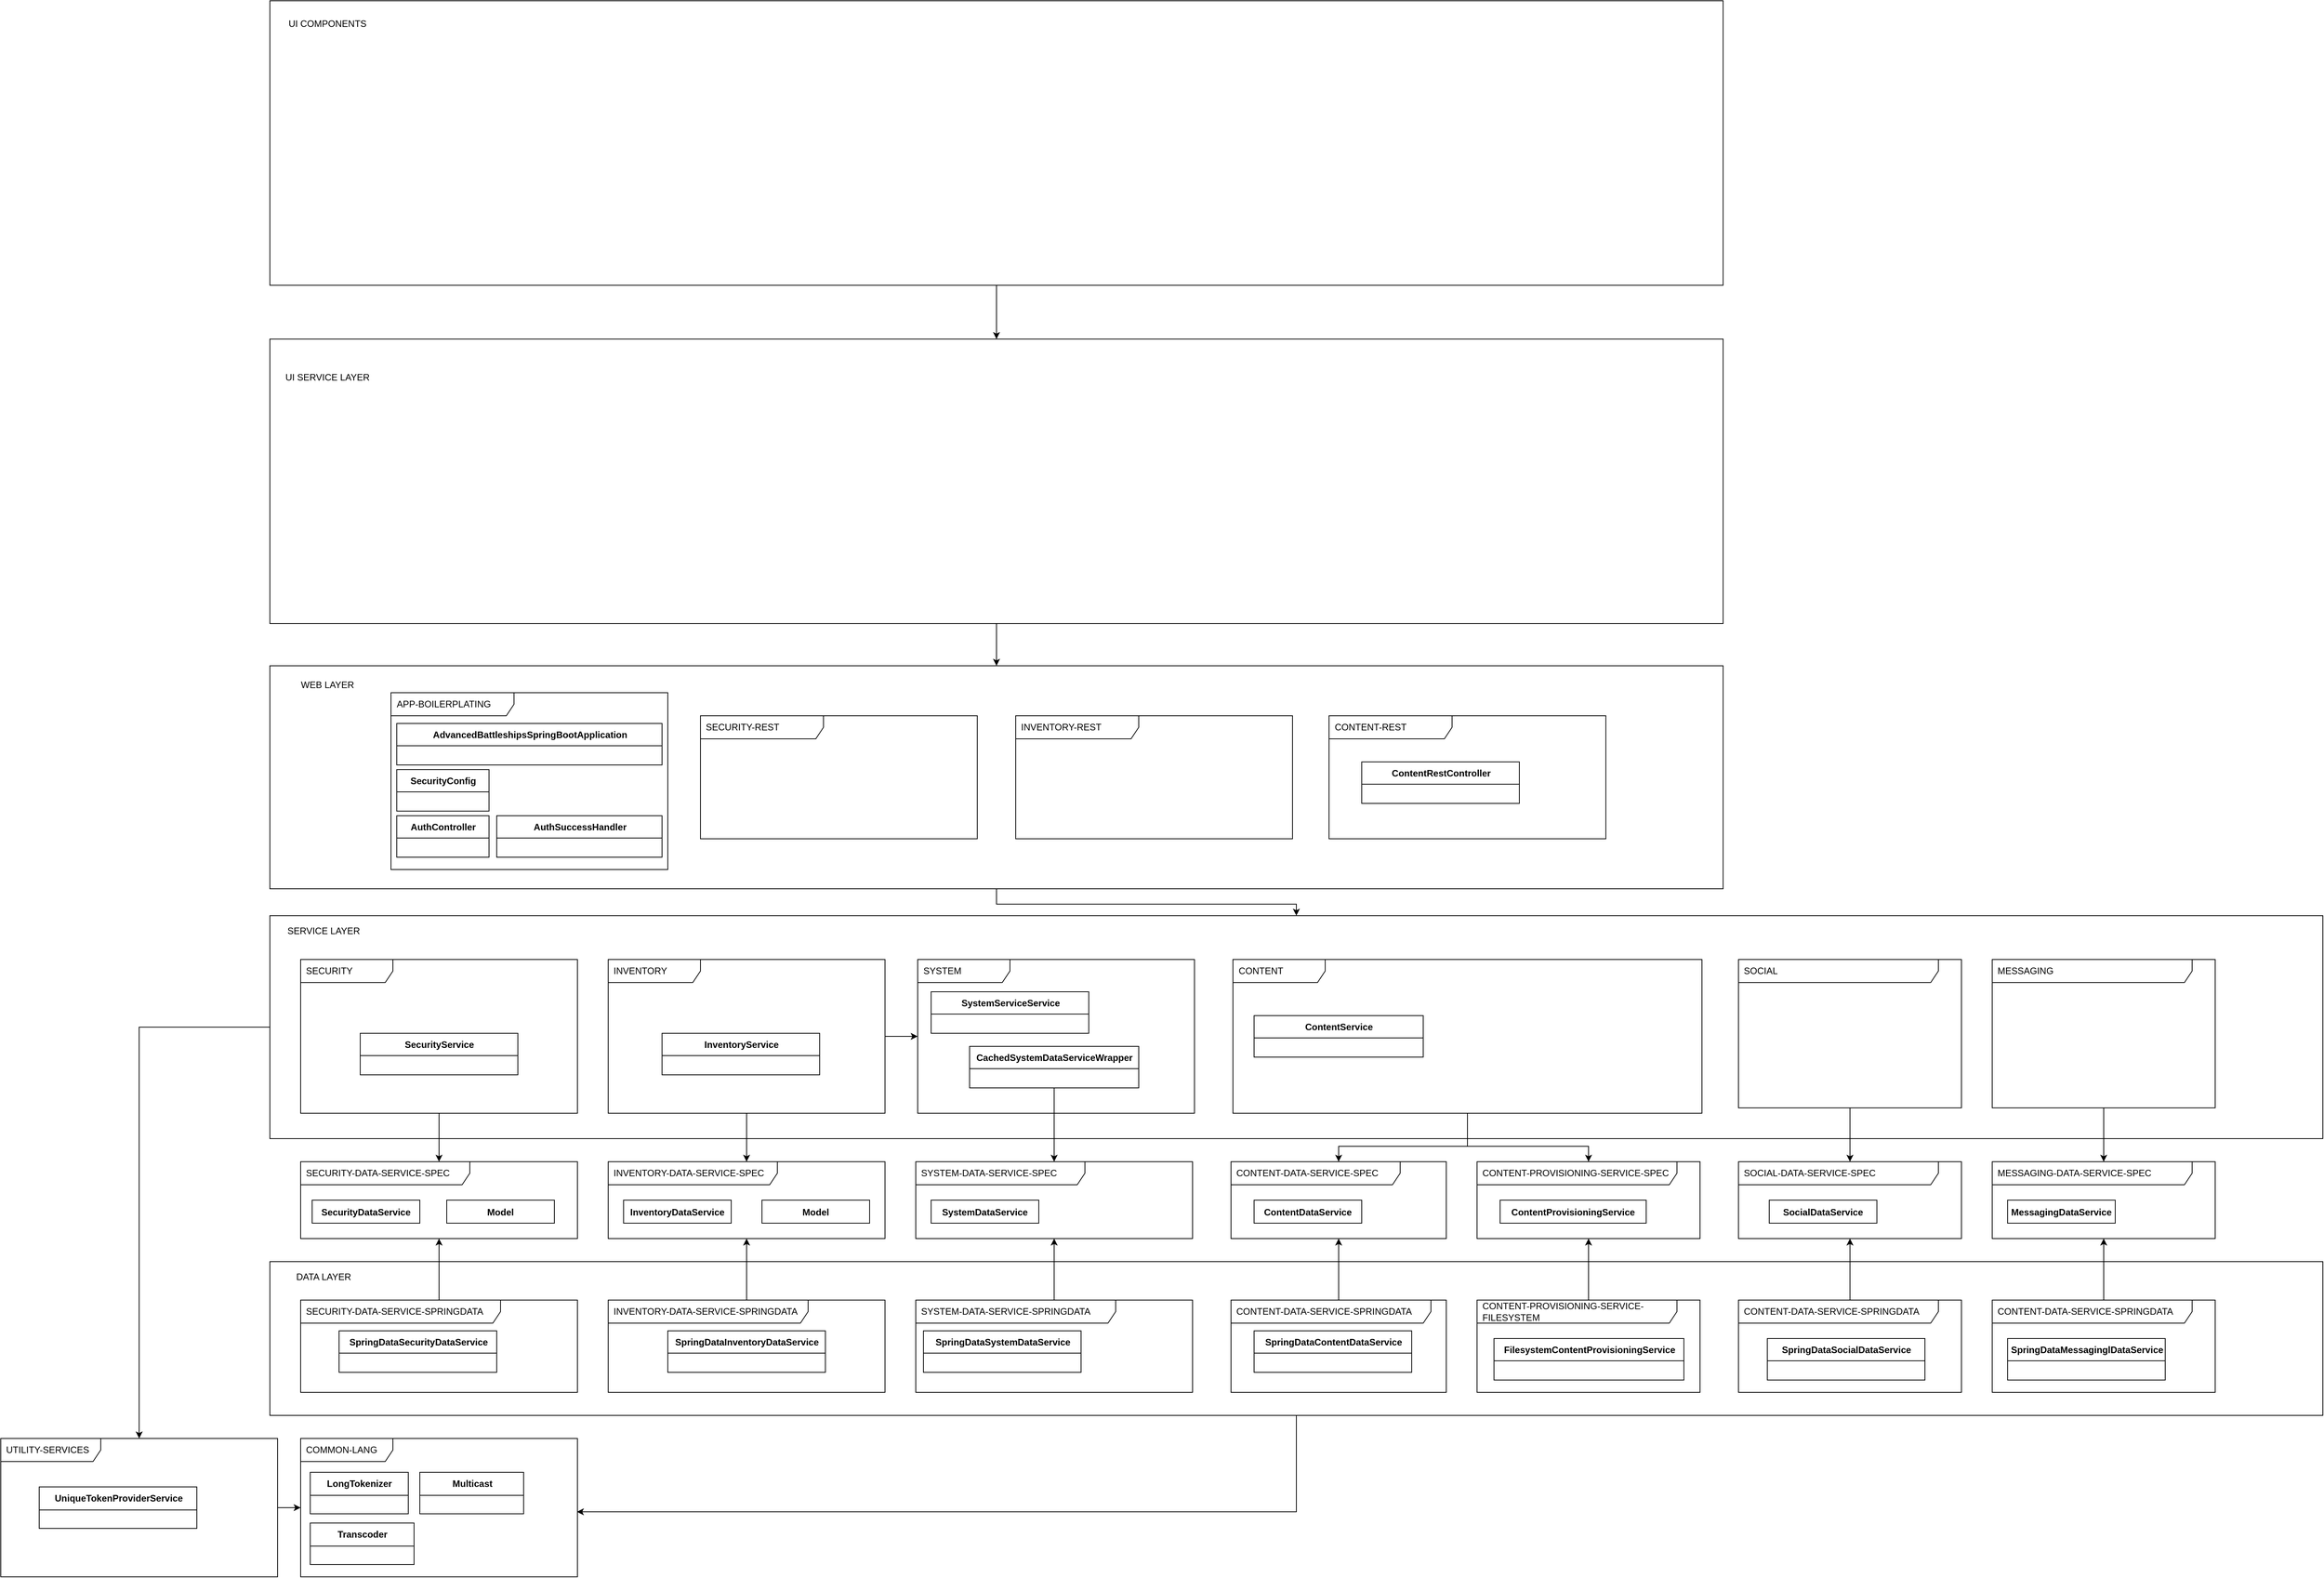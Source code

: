 <mxfile>
    <diagram id="OJGOcAma7YuwsuVDb4Vq" name="Page-1">
        <mxGraphModel dx="1774" dy="1618" grid="1" gridSize="10" guides="1" tooltips="1" connect="1" arrows="1" fold="1" page="1" pageScale="1" pageWidth="850" pageHeight="1100" math="0" shadow="0">
            <root>
                <mxCell id="0"/>
                <mxCell id="1" parent="0"/>
                <mxCell id="92" style="edgeStyle=orthogonalEdgeStyle;rounded=0;orthogonalLoop=1;jettySize=auto;html=1;" parent="1" source="89" target="50" edge="1">
                    <mxGeometry relative="1" as="geometry"/>
                </mxCell>
                <mxCell id="89" value="" style="rounded=0;whiteSpace=wrap;html=1;" parent="1" vertex="1">
                    <mxGeometry x="-430" y="-185" width="1890" height="290" as="geometry"/>
                </mxCell>
                <mxCell id="57" style="edgeStyle=orthogonalEdgeStyle;rounded=0;orthogonalLoop=1;jettySize=auto;html=1;entryX=0.998;entryY=0.53;entryDx=0;entryDy=0;entryPerimeter=0;" parent="1" source="54" target="2" edge="1">
                    <mxGeometry relative="1" as="geometry"/>
                </mxCell>
                <mxCell id="54" value="" style="rounded=0;whiteSpace=wrap;html=1;" parent="1" vertex="1">
                    <mxGeometry x="-430" y="590" width="2670" height="200" as="geometry"/>
                </mxCell>
                <mxCell id="52" style="edgeStyle=orthogonalEdgeStyle;rounded=0;orthogonalLoop=1;jettySize=auto;html=1;" parent="1" source="50" target="12" edge="1">
                    <mxGeometry relative="1" as="geometry">
                        <Array as="points">
                            <mxPoint x="-600" y="285"/>
                        </Array>
                    </mxGeometry>
                </mxCell>
                <mxCell id="50" value="" style="rounded=0;whiteSpace=wrap;html=1;" parent="1" vertex="1">
                    <mxGeometry x="-430" y="140" width="2670" height="290" as="geometry"/>
                </mxCell>
                <mxCell id="2" value="COMMON-LANG" style="shape=umlFrame;whiteSpace=wrap;html=1;width=120;height=30;boundedLbl=1;verticalAlign=middle;align=left;spacingLeft=5;" parent="1" vertex="1">
                    <mxGeometry x="-390" y="820" width="360" height="180" as="geometry"/>
                </mxCell>
                <mxCell id="9" style="edgeStyle=orthogonalEdgeStyle;rounded=0;orthogonalLoop=1;jettySize=auto;html=1;" parent="1" source="3" target="4" edge="1">
                    <mxGeometry relative="1" as="geometry"/>
                </mxCell>
                <mxCell id="3" value="SECURITY" style="shape=umlFrame;whiteSpace=wrap;html=1;width=120;height=30;boundedLbl=1;verticalAlign=middle;align=left;spacingLeft=5;" parent="1" vertex="1">
                    <mxGeometry x="-390" y="197" width="360" height="200" as="geometry"/>
                </mxCell>
                <mxCell id="4" value="SECURITY-DATA-SERVICE-SPEC" style="shape=umlFrame;whiteSpace=wrap;html=1;width=220;height=30;boundedLbl=1;verticalAlign=middle;align=left;spacingLeft=5;" parent="1" vertex="1">
                    <mxGeometry x="-390" y="460" width="360" height="100" as="geometry"/>
                </mxCell>
                <mxCell id="7" style="edgeStyle=orthogonalEdgeStyle;rounded=0;orthogonalLoop=1;jettySize=auto;html=1;" parent="1" source="5" target="4" edge="1">
                    <mxGeometry relative="1" as="geometry"/>
                </mxCell>
                <mxCell id="5" value="SECURITY-DATA-SERVICE-SPRINGDATA" style="shape=umlFrame;whiteSpace=wrap;html=1;width=260;height=30;boundedLbl=1;verticalAlign=middle;align=left;spacingLeft=5;" parent="1" vertex="1">
                    <mxGeometry x="-390" y="640" width="360" height="120" as="geometry"/>
                </mxCell>
                <mxCell id="6" value="APP-BOILERPLATING" style="shape=umlFrame;whiteSpace=wrap;html=1;width=160;height=30;boundedLbl=1;verticalAlign=middle;align=left;spacingLeft=5;" parent="1" vertex="1">
                    <mxGeometry x="-272.5" y="-150" width="360" height="230" as="geometry"/>
                </mxCell>
                <mxCell id="13" style="edgeStyle=orthogonalEdgeStyle;rounded=0;orthogonalLoop=1;jettySize=auto;html=1;" parent="1" source="12" target="2" edge="1">
                    <mxGeometry relative="1" as="geometry"/>
                </mxCell>
                <mxCell id="12" value="UTILITY-SERVICES" style="shape=umlFrame;whiteSpace=wrap;html=1;width=130;height=30;boundedLbl=1;verticalAlign=middle;align=left;spacingLeft=5;" parent="1" vertex="1">
                    <mxGeometry x="-780" y="820" width="360" height="180" as="geometry"/>
                </mxCell>
                <mxCell id="17" style="edgeStyle=orthogonalEdgeStyle;rounded=0;orthogonalLoop=1;jettySize=auto;html=1;" parent="1" source="15" target="16" edge="1">
                    <mxGeometry relative="1" as="geometry"/>
                </mxCell>
                <mxCell id="59" style="edgeStyle=orthogonalEdgeStyle;rounded=0;orthogonalLoop=1;jettySize=auto;html=1;" parent="1" source="15" target="58" edge="1">
                    <mxGeometry relative="1" as="geometry"/>
                </mxCell>
                <mxCell id="15" value="INVENTORY" style="shape=umlFrame;whiteSpace=wrap;html=1;width=120;height=30;boundedLbl=1;verticalAlign=middle;align=left;spacingLeft=5;" parent="1" vertex="1">
                    <mxGeometry x="10" y="197" width="360" height="200" as="geometry"/>
                </mxCell>
                <mxCell id="16" value="INVENTORY-DATA-SERVICE-SPEC" style="shape=umlFrame;whiteSpace=wrap;html=1;width=220;height=30;boundedLbl=1;verticalAlign=middle;align=left;spacingLeft=5;" parent="1" vertex="1">
                    <mxGeometry x="10" y="460" width="360" height="100" as="geometry"/>
                </mxCell>
                <mxCell id="53" style="edgeStyle=orthogonalEdgeStyle;rounded=0;orthogonalLoop=1;jettySize=auto;html=1;" parent="1" source="19" target="16" edge="1">
                    <mxGeometry relative="1" as="geometry"/>
                </mxCell>
                <mxCell id="19" value="INVENTORY-DATA-SERVICE-SPRINGDATA" style="shape=umlFrame;whiteSpace=wrap;html=1;width=260;height=30;boundedLbl=1;verticalAlign=middle;align=left;spacingLeft=5;" parent="1" vertex="1">
                    <mxGeometry x="10" y="640" width="360" height="120" as="geometry"/>
                </mxCell>
                <mxCell id="30" value="SpringDataInventoryDataService" style="swimlane;fontStyle=1;align=center;verticalAlign=middle;childLayout=stackLayout;horizontal=1;startSize=29;horizontalStack=0;resizeParent=1;resizeParentMax=0;resizeLast=0;collapsible=0;marginBottom=0;html=1;" parent="1" vertex="1">
                    <mxGeometry x="87.5" y="680" width="205" height="54" as="geometry"/>
                </mxCell>
                <mxCell id="34" value="InventoryDataService" style="fontStyle=1;" parent="1" vertex="1">
                    <mxGeometry x="30" y="510" width="140" height="30" as="geometry"/>
                </mxCell>
                <mxCell id="35" value="Model" style="fontStyle=1;" parent="1" vertex="1">
                    <mxGeometry x="210" y="510" width="140" height="30" as="geometry"/>
                </mxCell>
                <mxCell id="38" value="SecurityDataService" style="fontStyle=1;" parent="1" vertex="1">
                    <mxGeometry x="-375" y="510" width="140" height="30" as="geometry"/>
                </mxCell>
                <mxCell id="39" value="Model" style="fontStyle=1;" parent="1" vertex="1">
                    <mxGeometry x="-200" y="510" width="140" height="30" as="geometry"/>
                </mxCell>
                <mxCell id="40" value="SpringDataSecurityDataService" style="swimlane;fontStyle=1;align=center;verticalAlign=middle;childLayout=stackLayout;horizontal=1;startSize=29;horizontalStack=0;resizeParent=1;resizeParentMax=0;resizeLast=0;collapsible=0;marginBottom=0;html=1;" parent="1" vertex="1">
                    <mxGeometry x="-340" y="680" width="205" height="54" as="geometry"/>
                </mxCell>
                <mxCell id="41" value="UniqueTokenProviderService" style="swimlane;fontStyle=1;align=center;verticalAlign=middle;childLayout=stackLayout;horizontal=1;startSize=30;horizontalStack=0;resizeParent=1;resizeParentMax=0;resizeLast=0;collapsible=0;marginBottom=0;html=1;" parent="1" vertex="1">
                    <mxGeometry x="-730" y="883" width="205" height="54" as="geometry"/>
                </mxCell>
                <mxCell id="42" value="SecurityService" style="swimlane;fontStyle=1;align=center;verticalAlign=middle;childLayout=stackLayout;horizontal=1;startSize=29;horizontalStack=0;resizeParent=1;resizeParentMax=0;resizeLast=0;collapsible=0;marginBottom=0;html=1;" parent="1" vertex="1">
                    <mxGeometry x="-312.5" y="293" width="205" height="54" as="geometry"/>
                </mxCell>
                <mxCell id="43" value="InventoryService" style="swimlane;fontStyle=1;align=center;verticalAlign=middle;childLayout=stackLayout;horizontal=1;startSize=29;horizontalStack=0;resizeParent=1;resizeParentMax=0;resizeLast=0;collapsible=0;marginBottom=0;html=1;" parent="1" vertex="1">
                    <mxGeometry x="80" y="293" width="205" height="54" as="geometry"/>
                </mxCell>
                <mxCell id="45" value="LongTokenizer" style="swimlane;fontStyle=1;align=center;verticalAlign=middle;childLayout=stackLayout;horizontal=1;startSize=30;horizontalStack=0;resizeParent=1;resizeParentMax=0;resizeLast=0;collapsible=0;marginBottom=0;html=1;" parent="1" vertex="1">
                    <mxGeometry x="-377.5" y="864" width="127.5" height="54" as="geometry"/>
                </mxCell>
                <mxCell id="46" value="Multicast" style="swimlane;fontStyle=1;align=center;verticalAlign=middle;childLayout=stackLayout;horizontal=1;startSize=30;horizontalStack=0;resizeParent=1;resizeParentMax=0;resizeLast=0;collapsible=0;marginBottom=0;html=1;" parent="1" vertex="1">
                    <mxGeometry x="-235" y="864" width="135" height="54" as="geometry"/>
                </mxCell>
                <mxCell id="48" value="Transcoder" style="swimlane;fontStyle=1;align=center;verticalAlign=middle;childLayout=stackLayout;horizontal=1;startSize=30;horizontalStack=0;resizeParent=1;resizeParentMax=0;resizeLast=0;collapsible=0;marginBottom=0;html=1;" parent="1" vertex="1">
                    <mxGeometry x="-377.5" y="930" width="135" height="54" as="geometry"/>
                </mxCell>
                <mxCell id="51" value="SERVICE LAYER" style="text;html=1;strokeColor=none;fillColor=none;align=center;verticalAlign=middle;whiteSpace=wrap;rounded=0;" parent="1" vertex="1">
                    <mxGeometry x="-420" y="150" width="120" height="20" as="geometry"/>
                </mxCell>
                <mxCell id="55" value="DATA LAYER" style="text;html=1;strokeColor=none;fillColor=none;align=center;verticalAlign=middle;whiteSpace=wrap;rounded=0;" parent="1" vertex="1">
                    <mxGeometry x="-420" y="600" width="120" height="20" as="geometry"/>
                </mxCell>
                <mxCell id="58" value="SYSTEM" style="shape=umlFrame;whiteSpace=wrap;html=1;width=120;height=30;boundedLbl=1;verticalAlign=middle;align=left;spacingLeft=5;" parent="1" vertex="1">
                    <mxGeometry x="412.5" y="197" width="360" height="200" as="geometry"/>
                </mxCell>
                <mxCell id="60" value="SYSTEM-DATA-SERVICE-SPEC" style="shape=umlFrame;whiteSpace=wrap;html=1;width=220;height=30;boundedLbl=1;verticalAlign=middle;align=left;spacingLeft=5;" parent="1" vertex="1">
                    <mxGeometry x="410" y="460" width="360" height="100" as="geometry"/>
                </mxCell>
                <mxCell id="61" value="SystemDataService" style="fontStyle=1;" parent="1" vertex="1">
                    <mxGeometry x="430" y="510" width="140" height="30" as="geometry"/>
                </mxCell>
                <mxCell id="69" style="edgeStyle=orthogonalEdgeStyle;rounded=0;orthogonalLoop=1;jettySize=auto;html=1;" parent="1" source="63" target="60" edge="1">
                    <mxGeometry relative="1" as="geometry"/>
                </mxCell>
                <mxCell id="63" value="SYSTEM-DATA-SERVICE-SPRINGDATA" style="shape=umlFrame;whiteSpace=wrap;html=1;width=260;height=30;boundedLbl=1;verticalAlign=middle;align=left;spacingLeft=5;" parent="1" vertex="1">
                    <mxGeometry x="410" y="640" width="360" height="120" as="geometry"/>
                </mxCell>
                <mxCell id="66" value="SpringDataSystemDataService" style="swimlane;fontStyle=1;align=center;verticalAlign=middle;childLayout=stackLayout;horizontal=1;startSize=29;horizontalStack=0;resizeParent=1;resizeParentMax=0;resizeLast=0;collapsible=0;marginBottom=0;html=1;" parent="1" vertex="1">
                    <mxGeometry x="420" y="680" width="205" height="54" as="geometry"/>
                </mxCell>
                <mxCell id="67" value="SystemServiceService" style="swimlane;fontStyle=1;align=center;verticalAlign=middle;childLayout=stackLayout;horizontal=1;startSize=29;horizontalStack=0;resizeParent=1;resizeParentMax=0;resizeLast=0;collapsible=0;marginBottom=0;html=1;" parent="1" vertex="1">
                    <mxGeometry x="430" y="239" width="205" height="54" as="geometry"/>
                </mxCell>
                <mxCell id="101" style="edgeStyle=orthogonalEdgeStyle;rounded=0;orthogonalLoop=1;jettySize=auto;html=1;" parent="1" source="68" target="60" edge="1">
                    <mxGeometry relative="1" as="geometry"/>
                </mxCell>
                <mxCell id="68" value="CachedSystemDataServiceWrapper" style="swimlane;fontStyle=1;align=center;verticalAlign=middle;childLayout=stackLayout;horizontal=1;startSize=29;horizontalStack=0;resizeParent=1;resizeParentMax=0;resizeLast=0;collapsible=0;marginBottom=0;html=1;" parent="1" vertex="1">
                    <mxGeometry x="480" y="310" width="220" height="54" as="geometry"/>
                </mxCell>
                <mxCell id="77" style="edgeStyle=orthogonalEdgeStyle;rounded=0;orthogonalLoop=1;jettySize=auto;html=1;" parent="1" source="70" target="71" edge="1">
                    <mxGeometry relative="1" as="geometry">
                        <Array as="points">
                            <mxPoint x="1128" y="440"/>
                            <mxPoint x="960" y="440"/>
                        </Array>
                    </mxGeometry>
                </mxCell>
                <mxCell id="78" style="edgeStyle=orthogonalEdgeStyle;rounded=0;orthogonalLoop=1;jettySize=auto;html=1;" parent="1" source="70" target="72" edge="1">
                    <mxGeometry relative="1" as="geometry">
                        <Array as="points">
                            <mxPoint x="1128" y="440"/>
                            <mxPoint x="1285" y="440"/>
                        </Array>
                    </mxGeometry>
                </mxCell>
                <mxCell id="70" value="CONTENT" style="shape=umlFrame;whiteSpace=wrap;html=1;width=120;height=30;boundedLbl=1;verticalAlign=middle;align=left;spacingLeft=5;" parent="1" vertex="1">
                    <mxGeometry x="822.5" y="197" width="610" height="200" as="geometry"/>
                </mxCell>
                <mxCell id="71" value="CONTENT-DATA-SERVICE-SPEC" style="shape=umlFrame;whiteSpace=wrap;html=1;width=220;height=30;boundedLbl=1;verticalAlign=middle;align=left;spacingLeft=5;" parent="1" vertex="1">
                    <mxGeometry x="820" y="460" width="280" height="100" as="geometry"/>
                </mxCell>
                <mxCell id="72" value="CONTENT-PROVISIONING-SERVICE-SPEC" style="shape=umlFrame;whiteSpace=wrap;html=1;width=260;height=30;boundedLbl=1;verticalAlign=middle;align=left;spacingLeft=5;" parent="1" vertex="1">
                    <mxGeometry x="1140" y="460" width="290" height="100" as="geometry"/>
                </mxCell>
                <mxCell id="76" style="edgeStyle=orthogonalEdgeStyle;rounded=0;orthogonalLoop=1;jettySize=auto;html=1;" parent="1" source="73" target="71" edge="1">
                    <mxGeometry relative="1" as="geometry"/>
                </mxCell>
                <mxCell id="73" value="CONTENT-DATA-SERVICE-SPRINGDATA" style="shape=umlFrame;whiteSpace=wrap;html=1;width=260;height=30;boundedLbl=1;verticalAlign=middle;align=left;spacingLeft=5;" parent="1" vertex="1">
                    <mxGeometry x="820" y="640" width="280" height="120" as="geometry"/>
                </mxCell>
                <mxCell id="75" style="edgeStyle=orthogonalEdgeStyle;rounded=0;orthogonalLoop=1;jettySize=auto;html=1;" parent="1" source="74" target="72" edge="1">
                    <mxGeometry relative="1" as="geometry"/>
                </mxCell>
                <mxCell id="74" value="CONTENT-PROVISIONING-SERVICE-FILESYSTEM" style="shape=umlFrame;whiteSpace=wrap;html=1;width=260;height=30;boundedLbl=1;verticalAlign=middle;align=left;spacingLeft=5;" parent="1" vertex="1">
                    <mxGeometry x="1140" y="640" width="290" height="120" as="geometry"/>
                </mxCell>
                <mxCell id="82" value="ContentProvisioningService" style="fontStyle=1;" parent="1" vertex="1">
                    <mxGeometry x="1170" y="510" width="190" height="30" as="geometry"/>
                </mxCell>
                <mxCell id="86" value="ContentService" style="swimlane;fontStyle=1;align=center;verticalAlign=middle;childLayout=stackLayout;horizontal=1;startSize=29;horizontalStack=0;resizeParent=1;resizeParentMax=0;resizeLast=0;collapsible=0;marginBottom=0;html=1;" parent="1" vertex="1">
                    <mxGeometry x="850" y="270" width="220" height="54" as="geometry"/>
                </mxCell>
                <mxCell id="87" value="FilesystemContentProvisioningService&lt;br&gt;" style="swimlane;fontStyle=1;align=center;verticalAlign=middle;childLayout=stackLayout;horizontal=1;startSize=29;horizontalStack=0;resizeParent=1;resizeParentMax=0;resizeLast=0;collapsible=0;marginBottom=0;html=1;" parent="1" vertex="1">
                    <mxGeometry x="1162" y="690" width="247" height="54" as="geometry"/>
                </mxCell>
                <mxCell id="88" value="ContentRestController" style="swimlane;fontStyle=1;align=center;verticalAlign=middle;childLayout=stackLayout;horizontal=1;startSize=29;horizontalStack=0;resizeParent=1;resizeParentMax=0;resizeLast=0;collapsible=0;marginBottom=0;html=1;" parent="1" vertex="1">
                    <mxGeometry x="990" y="-60" width="205" height="54" as="geometry"/>
                </mxCell>
                <mxCell id="90" value="CONTENT-REST" style="shape=umlFrame;whiteSpace=wrap;html=1;width=160;height=30;boundedLbl=1;verticalAlign=middle;align=left;spacingLeft=5;" parent="1" vertex="1">
                    <mxGeometry x="947.5" y="-120" width="360" height="160" as="geometry"/>
                </mxCell>
                <mxCell id="93" value="WEB LAYER" style="text;html=1;strokeColor=none;fillColor=none;align=center;verticalAlign=middle;whiteSpace=wrap;rounded=0;" parent="1" vertex="1">
                    <mxGeometry x="-415" y="-170" width="120" height="20" as="geometry"/>
                </mxCell>
                <mxCell id="99" style="edgeStyle=orthogonalEdgeStyle;rounded=0;orthogonalLoop=1;jettySize=auto;html=1;entryX=0.5;entryY=0;entryDx=0;entryDy=0;" parent="1" source="94" target="89" edge="1">
                    <mxGeometry relative="1" as="geometry"/>
                </mxCell>
                <mxCell id="94" value="" style="rounded=0;whiteSpace=wrap;html=1;" parent="1" vertex="1">
                    <mxGeometry x="-430" y="-610" width="1890" height="370" as="geometry"/>
                </mxCell>
                <mxCell id="95" value="UI SERVICE LAYER" style="text;html=1;strokeColor=none;fillColor=none;align=center;verticalAlign=middle;whiteSpace=wrap;rounded=0;" parent="1" vertex="1">
                    <mxGeometry x="-415" y="-570" width="120" height="20" as="geometry"/>
                </mxCell>
                <mxCell id="100" style="edgeStyle=orthogonalEdgeStyle;rounded=0;orthogonalLoop=1;jettySize=auto;html=1;entryX=0.5;entryY=0;entryDx=0;entryDy=0;" parent="1" source="97" target="94" edge="1">
                    <mxGeometry relative="1" as="geometry"/>
                </mxCell>
                <mxCell id="97" value="" style="rounded=0;whiteSpace=wrap;html=1;" parent="1" vertex="1">
                    <mxGeometry x="-430" y="-1050" width="1890" height="370" as="geometry"/>
                </mxCell>
                <mxCell id="98" value="UI COMPONENTS" style="text;html=1;strokeColor=none;fillColor=none;align=center;verticalAlign=middle;whiteSpace=wrap;rounded=0;" parent="1" vertex="1">
                    <mxGeometry x="-415" y="-1030" width="120" height="20" as="geometry"/>
                </mxCell>
                <mxCell id="102" value="SECURITY-REST" style="shape=umlFrame;whiteSpace=wrap;html=1;width=160;height=30;boundedLbl=1;verticalAlign=middle;align=left;spacingLeft=5;" parent="1" vertex="1">
                    <mxGeometry x="130" y="-120" width="360" height="160" as="geometry"/>
                </mxCell>
                <mxCell id="103" value="INVENTORY-REST" style="shape=umlFrame;whiteSpace=wrap;html=1;width=160;height=30;boundedLbl=1;verticalAlign=middle;align=left;spacingLeft=5;" parent="1" vertex="1">
                    <mxGeometry x="540" y="-120" width="360" height="160" as="geometry"/>
                </mxCell>
                <mxCell id="104" value="AdvancedBattleshipsSpringBootApplication" style="swimlane;fontStyle=1;align=center;verticalAlign=middle;childLayout=stackLayout;horizontal=1;startSize=29;horizontalStack=0;resizeParent=1;resizeParentMax=0;resizeLast=0;collapsible=0;marginBottom=0;html=1;" parent="1" vertex="1">
                    <mxGeometry x="-265" y="-110" width="345" height="54" as="geometry"/>
                </mxCell>
                <mxCell id="105" value="SecurityConfig" style="swimlane;fontStyle=1;align=center;verticalAlign=middle;childLayout=stackLayout;horizontal=1;startSize=29;horizontalStack=0;resizeParent=1;resizeParentMax=0;resizeLast=0;collapsible=0;marginBottom=0;html=1;" parent="1" vertex="1">
                    <mxGeometry x="-265" y="-50" width="120" height="54" as="geometry"/>
                </mxCell>
                <mxCell id="106" value="AuthController" style="swimlane;fontStyle=1;align=center;verticalAlign=middle;childLayout=stackLayout;horizontal=1;startSize=29;horizontalStack=0;resizeParent=1;resizeParentMax=0;resizeLast=0;collapsible=0;marginBottom=0;html=1;" parent="1" vertex="1">
                    <mxGeometry x="-265" y="10" width="120" height="54" as="geometry"/>
                </mxCell>
                <mxCell id="107" value="AuthSuccessHandler" style="swimlane;fontStyle=1;align=center;verticalAlign=middle;childLayout=stackLayout;horizontal=1;startSize=29;horizontalStack=0;resizeParent=1;resizeParentMax=0;resizeLast=0;collapsible=0;marginBottom=0;html=1;" parent="1" vertex="1">
                    <mxGeometry x="-135" y="10" width="215" height="54" as="geometry"/>
                </mxCell>
                <mxCell id="108" value="SOCIAL-DATA-SERVICE-SPEC" style="shape=umlFrame;whiteSpace=wrap;html=1;width=260;height=30;boundedLbl=1;verticalAlign=middle;align=left;spacingLeft=5;" parent="1" vertex="1">
                    <mxGeometry x="1480" y="460" width="290" height="100" as="geometry"/>
                </mxCell>
                <mxCell id="109" value="ContentDataService" style="fontStyle=1;" parent="1" vertex="1">
                    <mxGeometry x="850" y="510" width="140" height="30" as="geometry"/>
                </mxCell>
                <mxCell id="110" value="SpringDataContentDataService" style="swimlane;fontStyle=1;align=center;verticalAlign=middle;childLayout=stackLayout;horizontal=1;startSize=29;horizontalStack=0;resizeParent=1;resizeParentMax=0;resizeLast=0;collapsible=0;marginBottom=0;html=1;" parent="1" vertex="1">
                    <mxGeometry x="850" y="680" width="205" height="54" as="geometry"/>
                </mxCell>
                <mxCell id="111" value="SocialDataService" style="fontStyle=1;" parent="1" vertex="1">
                    <mxGeometry x="1520" y="510" width="140" height="30" as="geometry"/>
                </mxCell>
                <mxCell id="116" style="edgeStyle=orthogonalEdgeStyle;rounded=0;orthogonalLoop=1;jettySize=auto;html=1;" edge="1" parent="1" source="112" target="108">
                    <mxGeometry relative="1" as="geometry">
                        <mxPoint x="1620" y="480" as="targetPoint"/>
                    </mxGeometry>
                </mxCell>
                <mxCell id="112" value="CONTENT-DATA-SERVICE-SPRINGDATA" style="shape=umlFrame;whiteSpace=wrap;html=1;width=260;height=30;boundedLbl=1;verticalAlign=middle;align=left;spacingLeft=5;" parent="1" vertex="1">
                    <mxGeometry x="1480" y="640" width="290" height="120" as="geometry"/>
                </mxCell>
                <mxCell id="113" value="SpringDataSocialDataService" style="swimlane;fontStyle=1;align=center;verticalAlign=middle;childLayout=stackLayout;horizontal=1;startSize=29;horizontalStack=0;resizeParent=1;resizeParentMax=0;resizeLast=0;collapsible=0;marginBottom=0;html=1;" parent="1" vertex="1">
                    <mxGeometry x="1517.5" y="690" width="205" height="54" as="geometry"/>
                </mxCell>
                <mxCell id="115" style="edgeStyle=orthogonalEdgeStyle;rounded=0;orthogonalLoop=1;jettySize=auto;html=1;" edge="1" parent="1" source="114" target="108">
                    <mxGeometry relative="1" as="geometry"/>
                </mxCell>
                <mxCell id="114" value="SOCIAL" style="shape=umlFrame;whiteSpace=wrap;html=1;width=260;height=30;boundedLbl=1;verticalAlign=middle;align=left;spacingLeft=5;" vertex="1" parent="1">
                    <mxGeometry x="1480" y="197" width="290" height="193" as="geometry"/>
                </mxCell>
                <mxCell id="123" style="edgeStyle=orthogonalEdgeStyle;rounded=0;orthogonalLoop=1;jettySize=auto;html=1;" edge="1" parent="1" source="117" target="118">
                    <mxGeometry relative="1" as="geometry"/>
                </mxCell>
                <mxCell id="117" value="MESSAGING" style="shape=umlFrame;whiteSpace=wrap;html=1;width=260;height=30;boundedLbl=1;verticalAlign=middle;align=left;spacingLeft=5;" vertex="1" parent="1">
                    <mxGeometry x="1810" y="197" width="290" height="193" as="geometry"/>
                </mxCell>
                <mxCell id="118" value="MESSAGING-DATA-SERVICE-SPEC" style="shape=umlFrame;whiteSpace=wrap;html=1;width=260;height=30;boundedLbl=1;verticalAlign=middle;align=left;spacingLeft=5;" vertex="1" parent="1">
                    <mxGeometry x="1810" y="460" width="290" height="100" as="geometry"/>
                </mxCell>
                <mxCell id="124" style="edgeStyle=orthogonalEdgeStyle;rounded=0;orthogonalLoop=1;jettySize=auto;html=1;" edge="1" parent="1" source="119" target="118">
                    <mxGeometry relative="1" as="geometry"/>
                </mxCell>
                <mxCell id="119" value="CONTENT-DATA-SERVICE-SPRINGDATA" style="shape=umlFrame;whiteSpace=wrap;html=1;width=260;height=30;boundedLbl=1;verticalAlign=middle;align=left;spacingLeft=5;" vertex="1" parent="1">
                    <mxGeometry x="1810" y="640" width="290" height="120" as="geometry"/>
                </mxCell>
                <mxCell id="120" value="SpringDataMessaginglDataService" style="swimlane;fontStyle=1;align=center;verticalAlign=middle;childLayout=stackLayout;horizontal=1;startSize=29;horizontalStack=0;resizeParent=1;resizeParentMax=0;resizeLast=0;collapsible=0;marginBottom=0;html=1;" vertex="1" parent="1">
                    <mxGeometry x="1830" y="690" width="205" height="54" as="geometry"/>
                </mxCell>
                <mxCell id="122" value="MessagingDataService" style="fontStyle=1;" vertex="1" parent="1">
                    <mxGeometry x="1830" y="510" width="140" height="30" as="geometry"/>
                </mxCell>
            </root>
        </mxGraphModel>
    </diagram>
</mxfile>